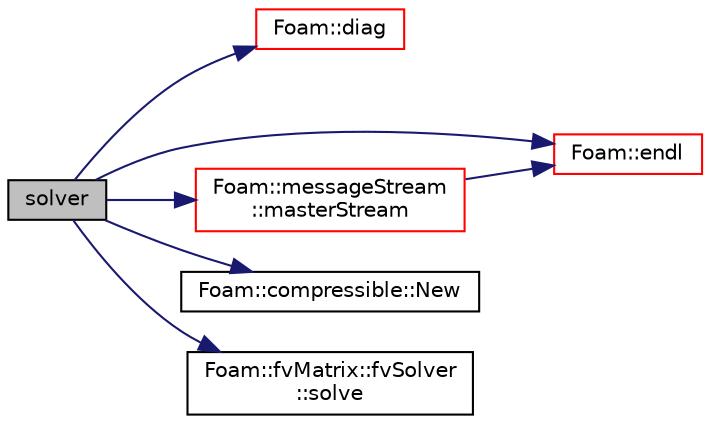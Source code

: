 digraph "solver"
{
  bgcolor="transparent";
  edge [fontname="Helvetica",fontsize="10",labelfontname="Helvetica",labelfontsize="10"];
  node [fontname="Helvetica",fontsize="10",shape=record];
  rankdir="LR";
  Node1 [label="solver",height=0.2,width=0.4,color="black", fillcolor="grey75", style="filled", fontcolor="black"];
  Node1 -> Node2 [color="midnightblue",fontsize="10",style="solid",fontname="Helvetica"];
  Node2 [label="Foam::diag",height=0.2,width=0.4,color="red",URL="$a10742.html#a8cdb0ba0633c91ed7041368519cd217c"];
  Node1 -> Node3 [color="midnightblue",fontsize="10",style="solid",fontname="Helvetica"];
  Node3 [label="Foam::endl",height=0.2,width=0.4,color="red",URL="$a10742.html#a2db8fe02a0d3909e9351bb4275b23ce4",tooltip="Add newline and flush stream. "];
  Node1 -> Node4 [color="midnightblue",fontsize="10",style="solid",fontname="Helvetica"];
  Node4 [label="Foam::messageStream\l::masterStream",height=0.2,width=0.4,color="red",URL="$a01485.html#a0edcebd1d86ac65765e16f155d17b351",tooltip="Convert to OSstream. "];
  Node4 -> Node3 [color="midnightblue",fontsize="10",style="solid",fontname="Helvetica"];
  Node1 -> Node5 [color="midnightblue",fontsize="10",style="solid",fontname="Helvetica"];
  Node5 [label="Foam::compressible::New",height=0.2,width=0.4,color="black",URL="$a10749.html#ac8bda880d4c66ce83b8278cc6db08df1"];
  Node1 -> Node6 [color="midnightblue",fontsize="10",style="solid",fontname="Helvetica"];
  Node6 [label="Foam::fvMatrix::fvSolver\l::solve",height=0.2,width=0.4,color="black",URL="$a00895.html#a30785cf2e39d95d00a9f64fcdf0e3cfe",tooltip="Solve returning the solution statistics. "];
}
